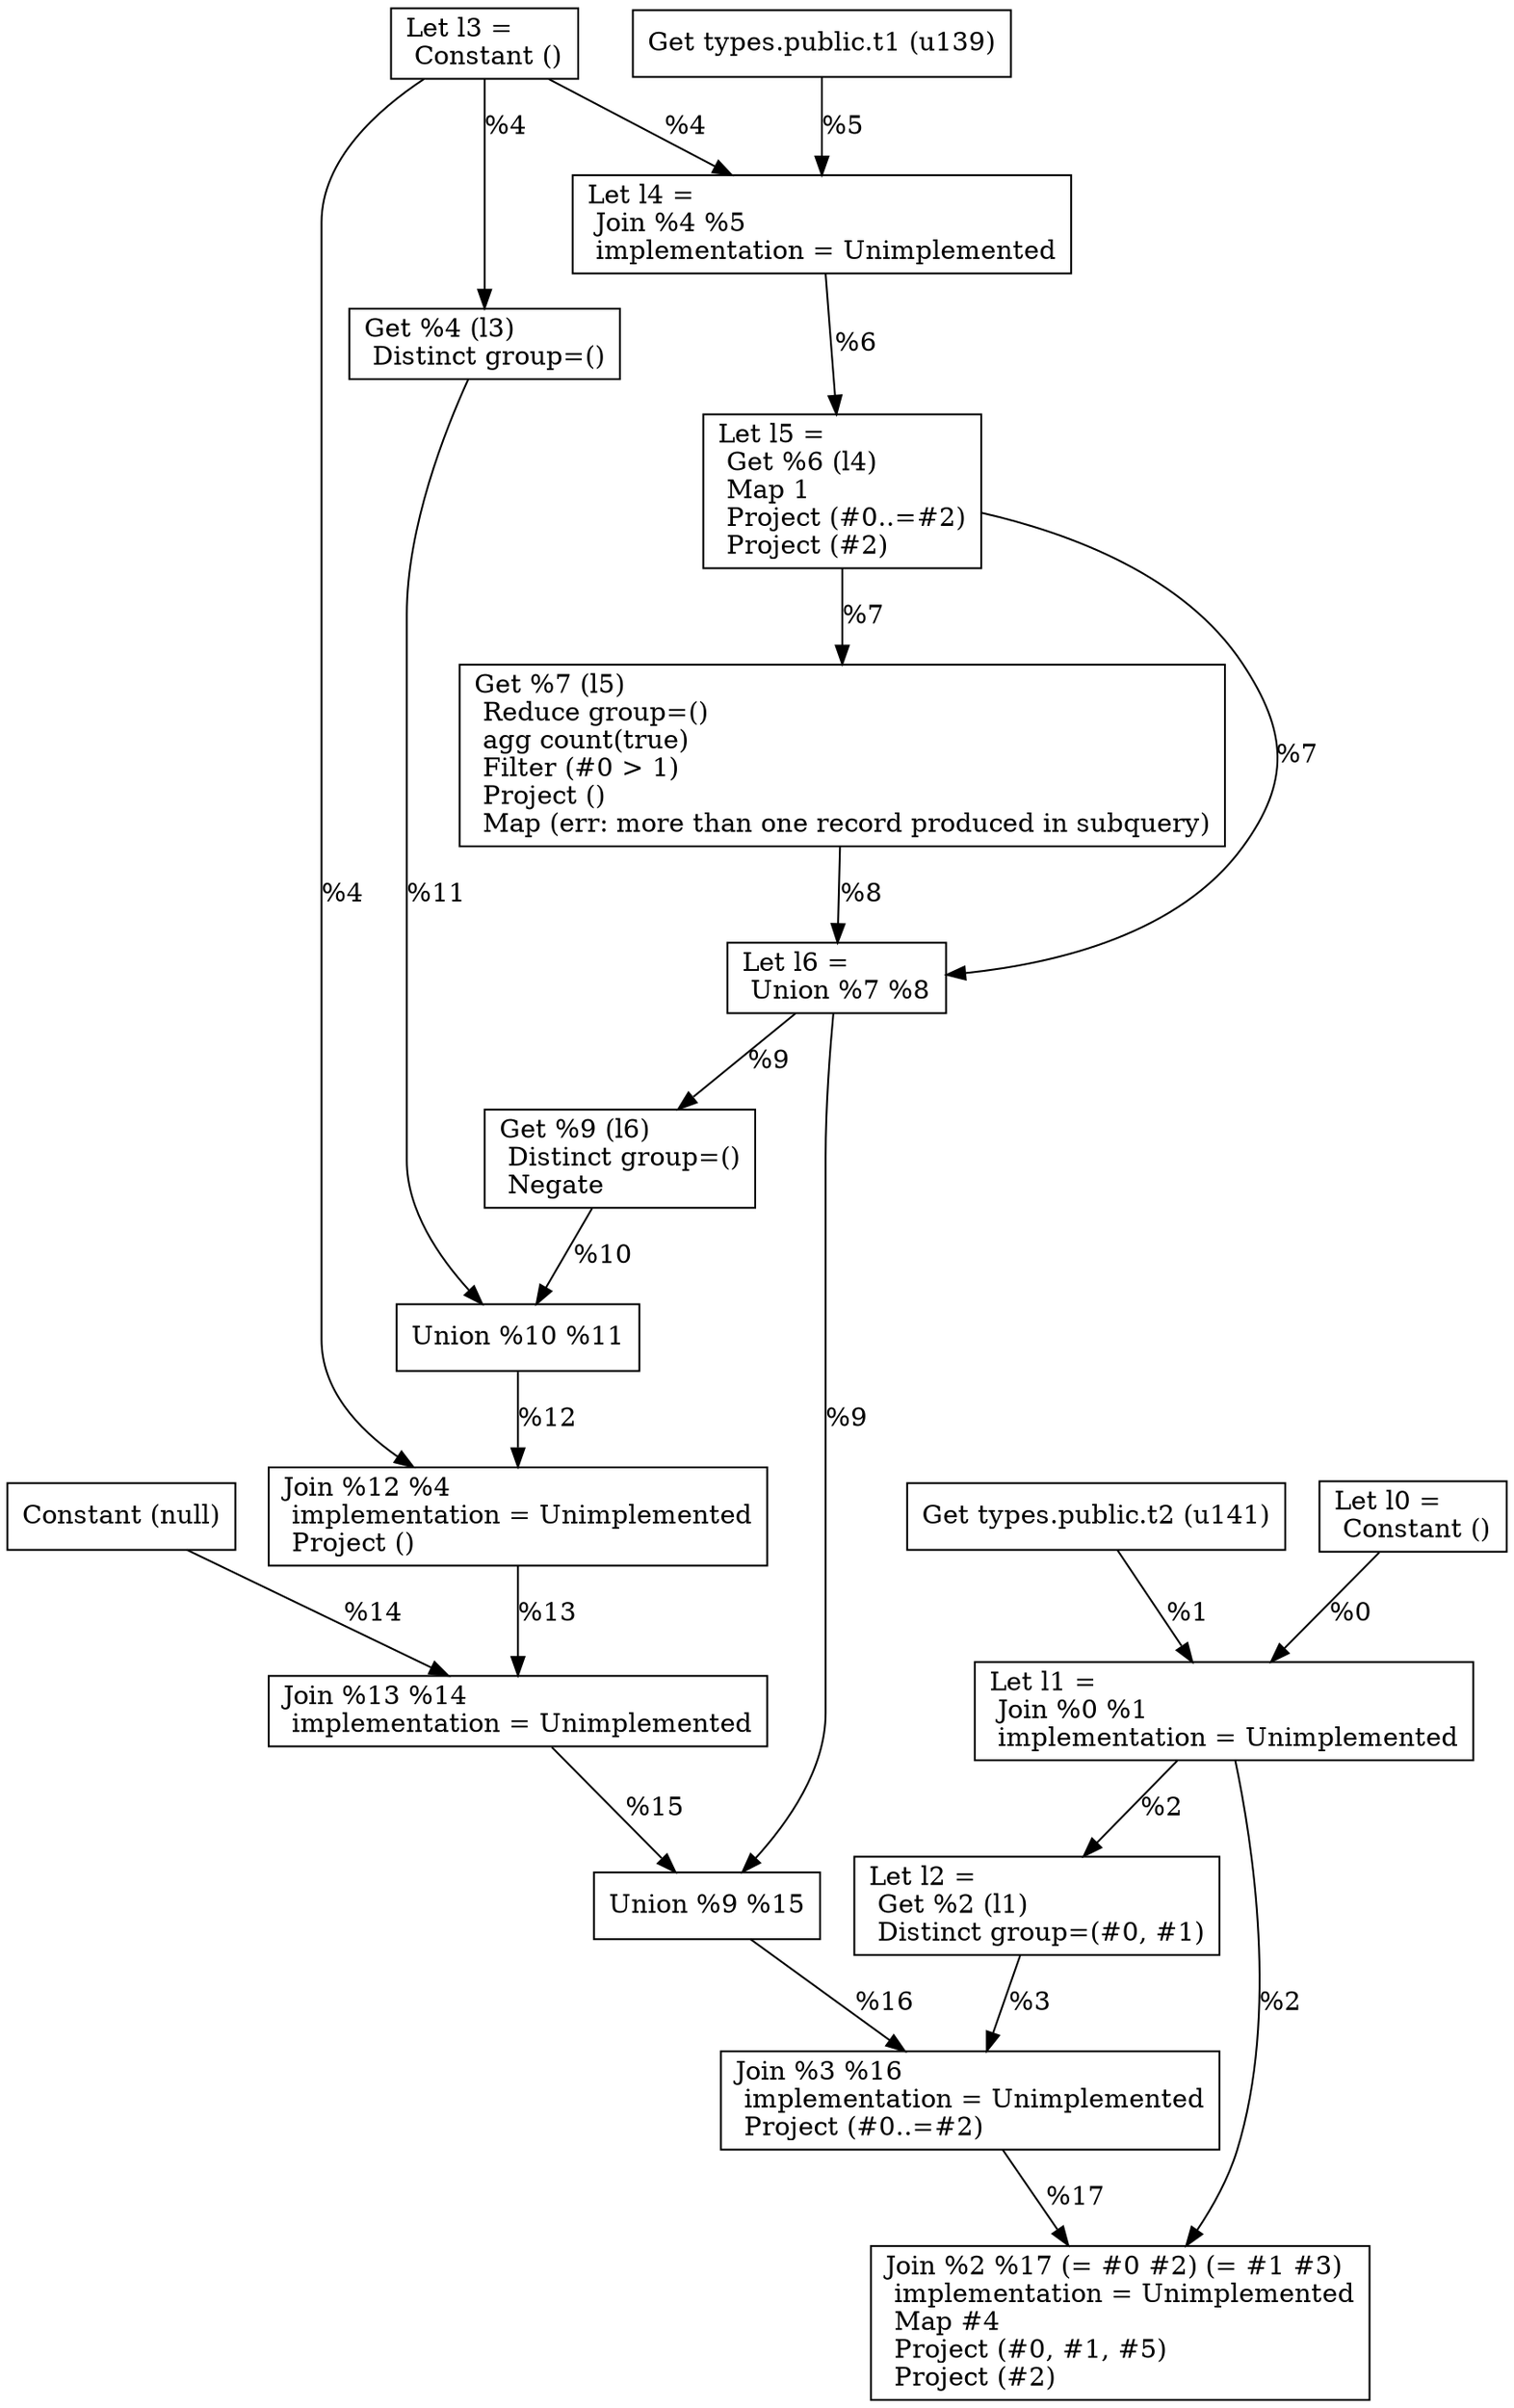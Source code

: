 digraph G {
    node0 [shape = record, label="Let l0 =\l Constant ()\l"]
    node1 [shape = record, label=" Get types.public.t2 (u141)\l"]
    node2 [shape = record, label="Let l1 =\l Join %0 %1\l  implementation = Unimplemented\l"]
    node3 [shape = record, label="Let l2 =\l Get %2 (l1)\l Distinct group=(#0, #1)\l"]
    node4 [shape = record, label="Let l3 =\l Constant ()\l"]
    node5 [shape = record, label=" Get types.public.t1 (u139)\l"]
    node6 [shape = record, label="Let l4 =\l Join %4 %5\l  implementation = Unimplemented\l"]
    node7 [shape = record, label="Let l5 =\l Get %6 (l4)\l Map 1\l Project (#0..=#2)\l Project (#2)\l"]
    node8 [shape = record, label=" Get %7 (l5)\l Reduce group=()\l  agg count(true)\l Filter (#0 \> 1)\l Project ()\l Map (err: more than one record produced in subquery)\l"]
    node9 [shape = record, label="Let l6 =\l Union %7 %8\l"]
    node10 [shape = record, label=" Get %9 (l6)\l Distinct group=()\l Negate\l"]
    node11 [shape = record, label=" Get %4 (l3)\l Distinct group=()\l"]
    node12 [shape = record, label=" Union %10 %11\l"]
    node13 [shape = record, label=" Join %12 %4\l  implementation = Unimplemented\l Project ()\l"]
    node14 [shape = record, label=" Constant (null)\l"]
    node15 [shape = record, label=" Join %13 %14\l  implementation = Unimplemented\l"]
    node16 [shape = record, label=" Union %9 %15\l"]
    node17 [shape = record, label=" Join %3 %16\l  implementation = Unimplemented\l Project (#0..=#2)\l"]
    node18 [shape = record, label=" Join %2 %17 (= #0 #2) (= #1 #3)\l  implementation = Unimplemented\l Map #4\l Project (#0, #1, #5)\l Project (#2)\l"]
    node8 -> node9 [label = "%8\l"]
    node13 -> node15 [label = "%13\l"]
    node11 -> node12 [label = "%11\l"]
    node4 -> node6 [label = "%4\l"]
    node10 -> node12 [label = "%10\l"]
    node12 -> node13 [label = "%12\l"]
    node7 -> node8 [label = "%7\l"]
    node6 -> node7 [label = "%6\l"]
    node14 -> node15 [label = "%14\l"]
    node3 -> node17 [label = "%3\l"]
    node2 -> node18 [label = "%2\l"]
    node9 -> node10 [label = "%9\l"]
    node4 -> node11 [label = "%4\l"]
    node7 -> node9 [label = "%7\l"]
    node4 -> node13 [label = "%4\l"]
    node5 -> node6 [label = "%5\l"]
    node17 -> node18 [label = "%17\l"]
    node15 -> node16 [label = "%15\l"]
    node1 -> node2 [label = "%1\l"]
    node16 -> node17 [label = "%16\l"]
    node9 -> node16 [label = "%9\l"]
    node0 -> node2 [label = "%0\l"]
    node2 -> node3 [label = "%2\l"]
}
